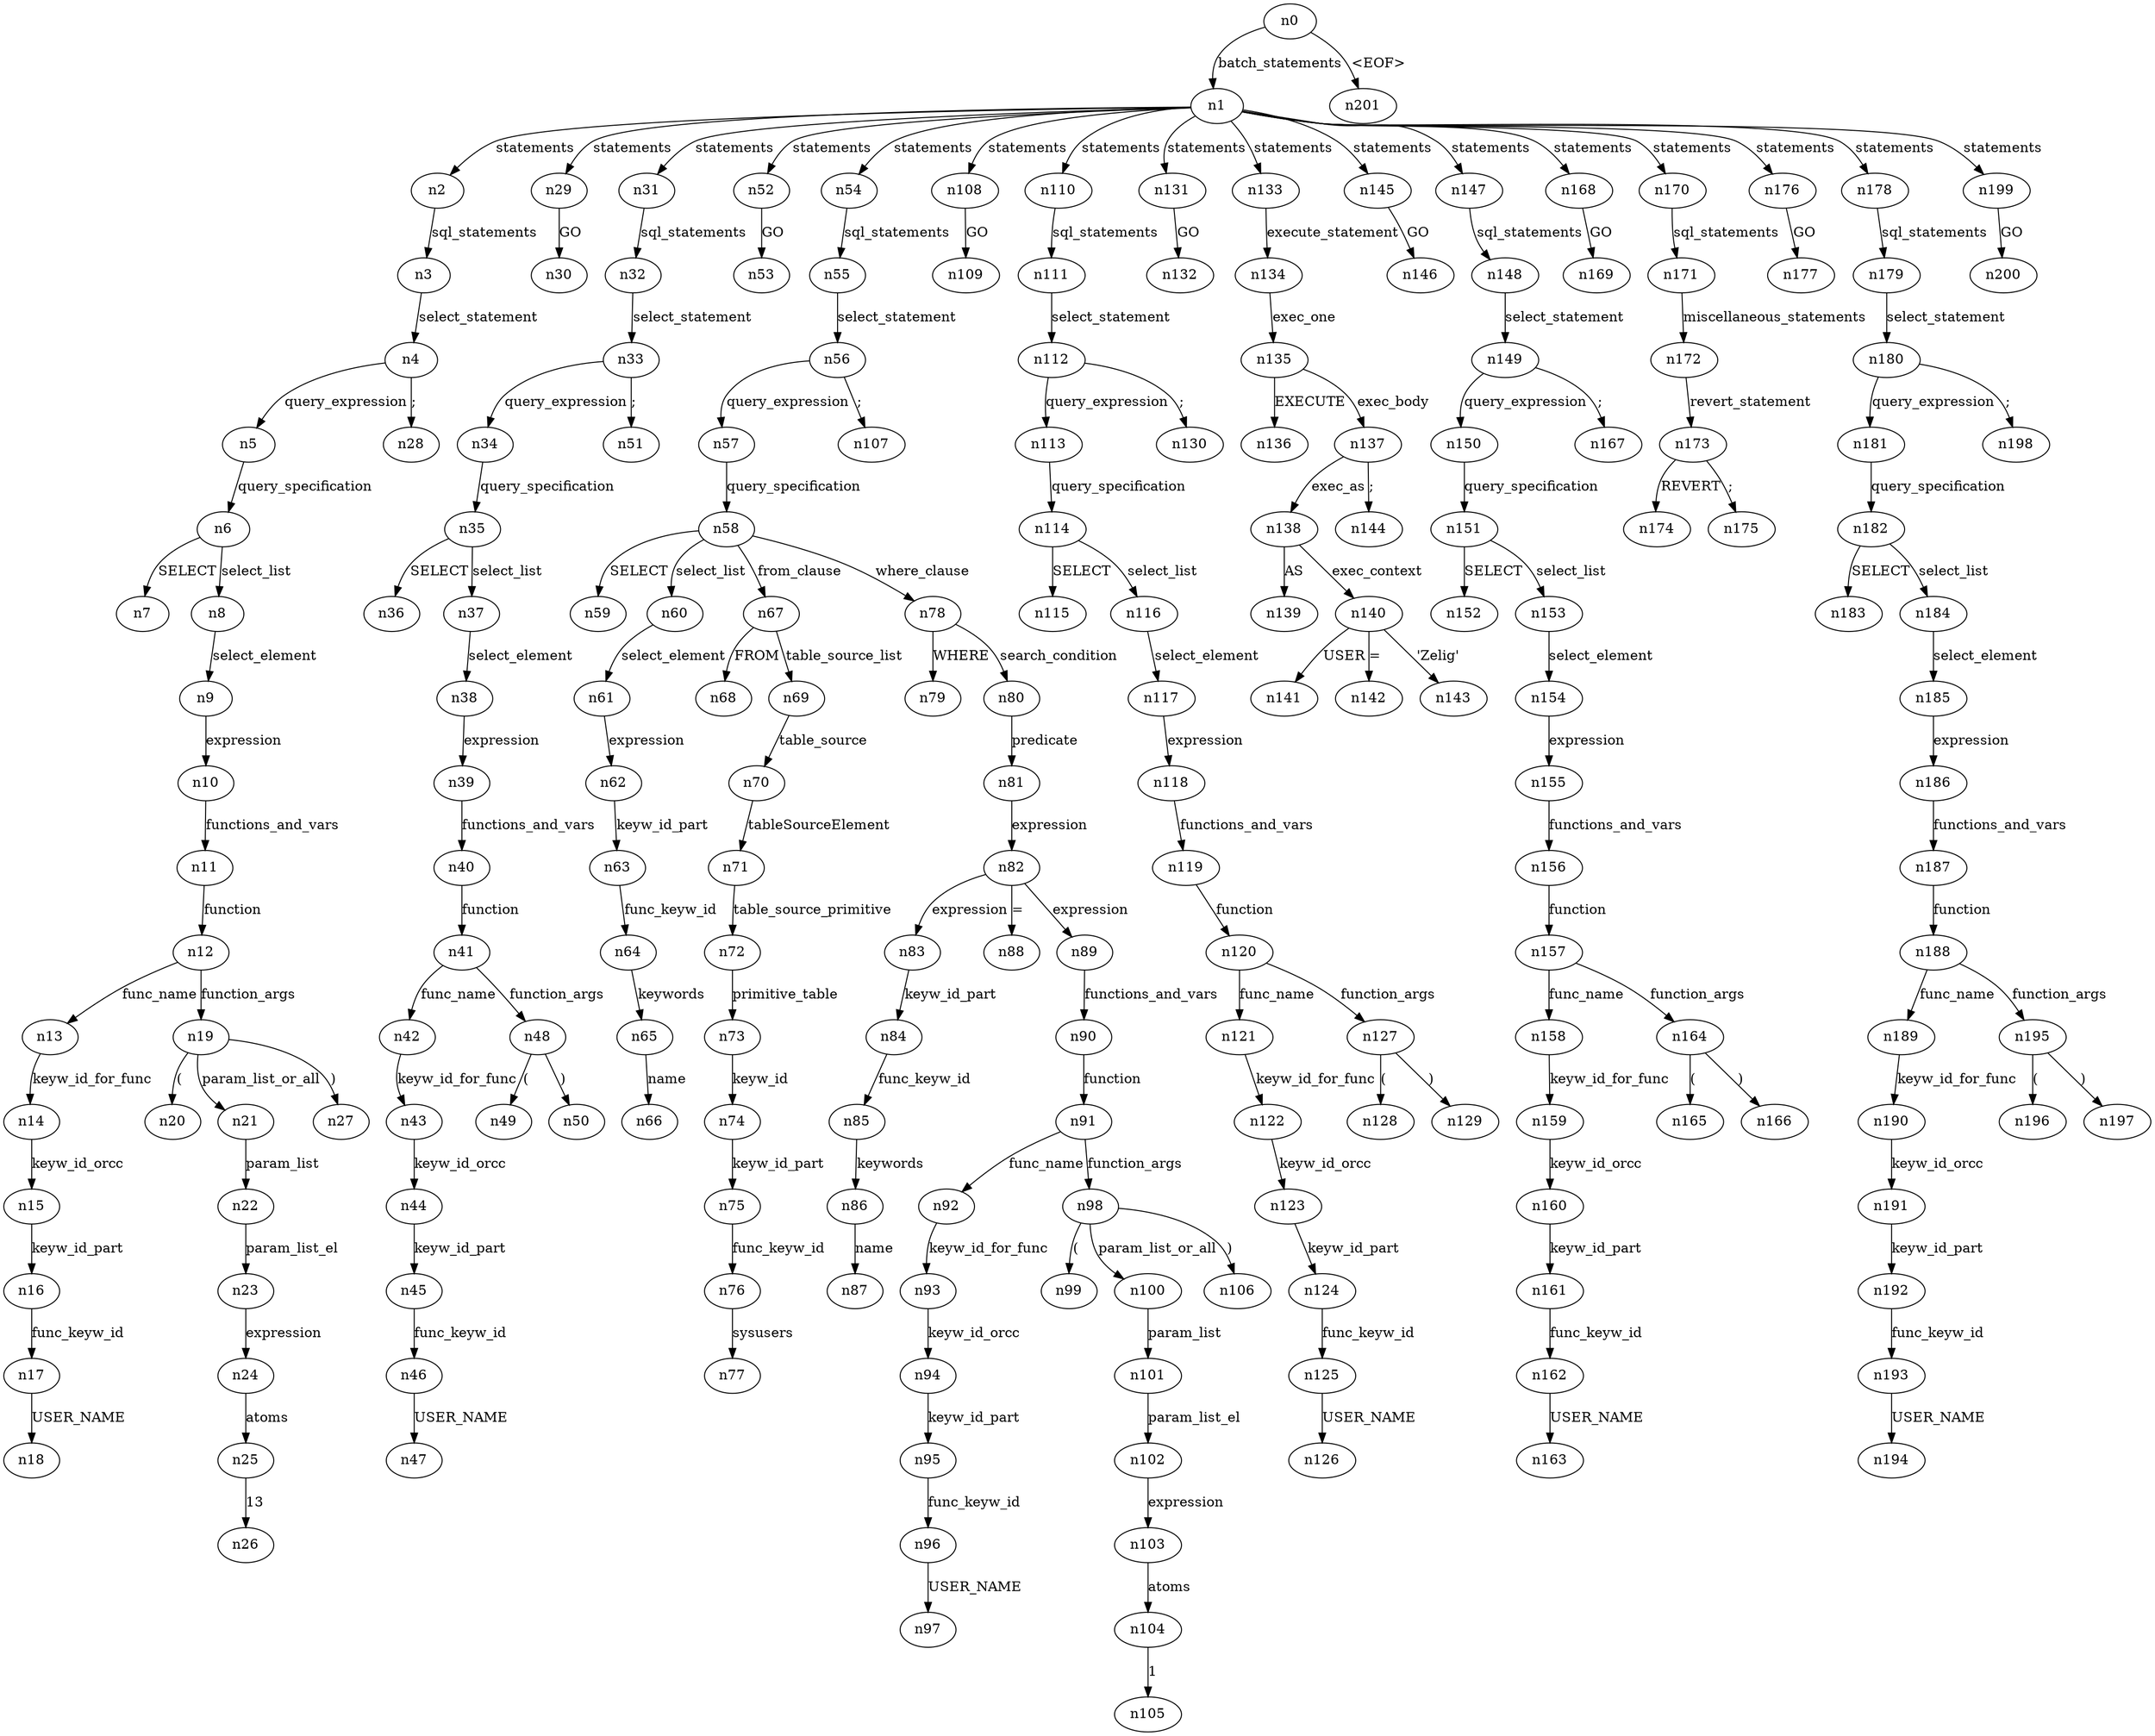 digraph ParseTree {
  n0 -> n1 [label="batch_statements"];
  n1 -> n2 [label="statements"];
  n2 -> n3 [label="sql_statements"];
  n3 -> n4 [label="select_statement"];
  n4 -> n5 [label="query_expression"];
  n5 -> n6 [label="query_specification"];
  n6 -> n7 [label="SELECT"];
  n6 -> n8 [label="select_list"];
  n8 -> n9 [label="select_element"];
  n9 -> n10 [label="expression"];
  n10 -> n11 [label="functions_and_vars"];
  n11 -> n12 [label="function"];
  n12 -> n13 [label="func_name"];
  n13 -> n14 [label="keyw_id_for_func"];
  n14 -> n15 [label="keyw_id_orcc"];
  n15 -> n16 [label="keyw_id_part"];
  n16 -> n17 [label="func_keyw_id"];
  n17 -> n18 [label="USER_NAME"];
  n12 -> n19 [label="function_args"];
  n19 -> n20 [label="("];
  n19 -> n21 [label="param_list_or_all"];
  n21 -> n22 [label="param_list"];
  n22 -> n23 [label="param_list_el"];
  n23 -> n24 [label="expression"];
  n24 -> n25 [label="atoms"];
  n25 -> n26 [label="13"];
  n19 -> n27 [label=")"];
  n4 -> n28 [label=";"];
  n1 -> n29 [label="statements"];
  n29 -> n30 [label="GO"];
  n1 -> n31 [label="statements"];
  n31 -> n32 [label="sql_statements"];
  n32 -> n33 [label="select_statement"];
  n33 -> n34 [label="query_expression"];
  n34 -> n35 [label="query_specification"];
  n35 -> n36 [label="SELECT"];
  n35 -> n37 [label="select_list"];
  n37 -> n38 [label="select_element"];
  n38 -> n39 [label="expression"];
  n39 -> n40 [label="functions_and_vars"];
  n40 -> n41 [label="function"];
  n41 -> n42 [label="func_name"];
  n42 -> n43 [label="keyw_id_for_func"];
  n43 -> n44 [label="keyw_id_orcc"];
  n44 -> n45 [label="keyw_id_part"];
  n45 -> n46 [label="func_keyw_id"];
  n46 -> n47 [label="USER_NAME"];
  n41 -> n48 [label="function_args"];
  n48 -> n49 [label="("];
  n48 -> n50 [label=")"];
  n33 -> n51 [label=";"];
  n1 -> n52 [label="statements"];
  n52 -> n53 [label="GO"];
  n1 -> n54 [label="statements"];
  n54 -> n55 [label="sql_statements"];
  n55 -> n56 [label="select_statement"];
  n56 -> n57 [label="query_expression"];
  n57 -> n58 [label="query_specification"];
  n58 -> n59 [label="SELECT"];
  n58 -> n60 [label="select_list"];
  n60 -> n61 [label="select_element"];
  n61 -> n62 [label="expression"];
  n62 -> n63 [label="keyw_id_part"];
  n63 -> n64 [label="func_keyw_id"];
  n64 -> n65 [label="keywords"];
  n65 -> n66 [label="name"];
  n58 -> n67 [label="from_clause"];
  n67 -> n68 [label="FROM"];
  n67 -> n69 [label="table_source_list"];
  n69 -> n70 [label="table_source"];
  n70 -> n71 [label="tableSourceElement"];
  n71 -> n72 [label="table_source_primitive"];
  n72 -> n73 [label="primitive_table"];
  n73 -> n74 [label="keyw_id"];
  n74 -> n75 [label="keyw_id_part"];
  n75 -> n76 [label="func_keyw_id"];
  n76 -> n77 [label="sysusers"];
  n58 -> n78 [label="where_clause"];
  n78 -> n79 [label="WHERE"];
  n78 -> n80 [label="search_condition"];
  n80 -> n81 [label="predicate"];
  n81 -> n82 [label="expression"];
  n82 -> n83 [label="expression"];
  n83 -> n84 [label="keyw_id_part"];
  n84 -> n85 [label="func_keyw_id"];
  n85 -> n86 [label="keywords"];
  n86 -> n87 [label="name"];
  n82 -> n88 [label="="];
  n82 -> n89 [label="expression"];
  n89 -> n90 [label="functions_and_vars"];
  n90 -> n91 [label="function"];
  n91 -> n92 [label="func_name"];
  n92 -> n93 [label="keyw_id_for_func"];
  n93 -> n94 [label="keyw_id_orcc"];
  n94 -> n95 [label="keyw_id_part"];
  n95 -> n96 [label="func_keyw_id"];
  n96 -> n97 [label="USER_NAME"];
  n91 -> n98 [label="function_args"];
  n98 -> n99 [label="("];
  n98 -> n100 [label="param_list_or_all"];
  n100 -> n101 [label="param_list"];
  n101 -> n102 [label="param_list_el"];
  n102 -> n103 [label="expression"];
  n103 -> n104 [label="atoms"];
  n104 -> n105 [label="1"];
  n98 -> n106 [label=")"];
  n56 -> n107 [label=";"];
  n1 -> n108 [label="statements"];
  n108 -> n109 [label="GO"];
  n1 -> n110 [label="statements"];
  n110 -> n111 [label="sql_statements"];
  n111 -> n112 [label="select_statement"];
  n112 -> n113 [label="query_expression"];
  n113 -> n114 [label="query_specification"];
  n114 -> n115 [label="SELECT"];
  n114 -> n116 [label="select_list"];
  n116 -> n117 [label="select_element"];
  n117 -> n118 [label="expression"];
  n118 -> n119 [label="functions_and_vars"];
  n119 -> n120 [label="function"];
  n120 -> n121 [label="func_name"];
  n121 -> n122 [label="keyw_id_for_func"];
  n122 -> n123 [label="keyw_id_orcc"];
  n123 -> n124 [label="keyw_id_part"];
  n124 -> n125 [label="func_keyw_id"];
  n125 -> n126 [label="USER_NAME"];
  n120 -> n127 [label="function_args"];
  n127 -> n128 [label="("];
  n127 -> n129 [label=")"];
  n112 -> n130 [label=";"];
  n1 -> n131 [label="statements"];
  n131 -> n132 [label="GO"];
  n1 -> n133 [label="statements"];
  n133 -> n134 [label="execute_statement"];
  n134 -> n135 [label="exec_one"];
  n135 -> n136 [label="EXECUTE"];
  n135 -> n137 [label="exec_body"];
  n137 -> n138 [label="exec_as"];
  n138 -> n139 [label="AS"];
  n138 -> n140 [label="exec_context"];
  n140 -> n141 [label="USER"];
  n140 -> n142 [label="="];
  n140 -> n143 [label="'Zelig'"];
  n137 -> n144 [label=";"];
  n1 -> n145 [label="statements"];
  n145 -> n146 [label="GO"];
  n1 -> n147 [label="statements"];
  n147 -> n148 [label="sql_statements"];
  n148 -> n149 [label="select_statement"];
  n149 -> n150 [label="query_expression"];
  n150 -> n151 [label="query_specification"];
  n151 -> n152 [label="SELECT"];
  n151 -> n153 [label="select_list"];
  n153 -> n154 [label="select_element"];
  n154 -> n155 [label="expression"];
  n155 -> n156 [label="functions_and_vars"];
  n156 -> n157 [label="function"];
  n157 -> n158 [label="func_name"];
  n158 -> n159 [label="keyw_id_for_func"];
  n159 -> n160 [label="keyw_id_orcc"];
  n160 -> n161 [label="keyw_id_part"];
  n161 -> n162 [label="func_keyw_id"];
  n162 -> n163 [label="USER_NAME"];
  n157 -> n164 [label="function_args"];
  n164 -> n165 [label="("];
  n164 -> n166 [label=")"];
  n149 -> n167 [label=";"];
  n1 -> n168 [label="statements"];
  n168 -> n169 [label="GO"];
  n1 -> n170 [label="statements"];
  n170 -> n171 [label="sql_statements"];
  n171 -> n172 [label="miscellaneous_statements"];
  n172 -> n173 [label="revert_statement"];
  n173 -> n174 [label="REVERT"];
  n173 -> n175 [label=";"];
  n1 -> n176 [label="statements"];
  n176 -> n177 [label="GO"];
  n1 -> n178 [label="statements"];
  n178 -> n179 [label="sql_statements"];
  n179 -> n180 [label="select_statement"];
  n180 -> n181 [label="query_expression"];
  n181 -> n182 [label="query_specification"];
  n182 -> n183 [label="SELECT"];
  n182 -> n184 [label="select_list"];
  n184 -> n185 [label="select_element"];
  n185 -> n186 [label="expression"];
  n186 -> n187 [label="functions_and_vars"];
  n187 -> n188 [label="function"];
  n188 -> n189 [label="func_name"];
  n189 -> n190 [label="keyw_id_for_func"];
  n190 -> n191 [label="keyw_id_orcc"];
  n191 -> n192 [label="keyw_id_part"];
  n192 -> n193 [label="func_keyw_id"];
  n193 -> n194 [label="USER_NAME"];
  n188 -> n195 [label="function_args"];
  n195 -> n196 [label="("];
  n195 -> n197 [label=")"];
  n180 -> n198 [label=";"];
  n1 -> n199 [label="statements"];
  n199 -> n200 [label="GO"];
  n0 -> n201 [label="<EOF>"];
}